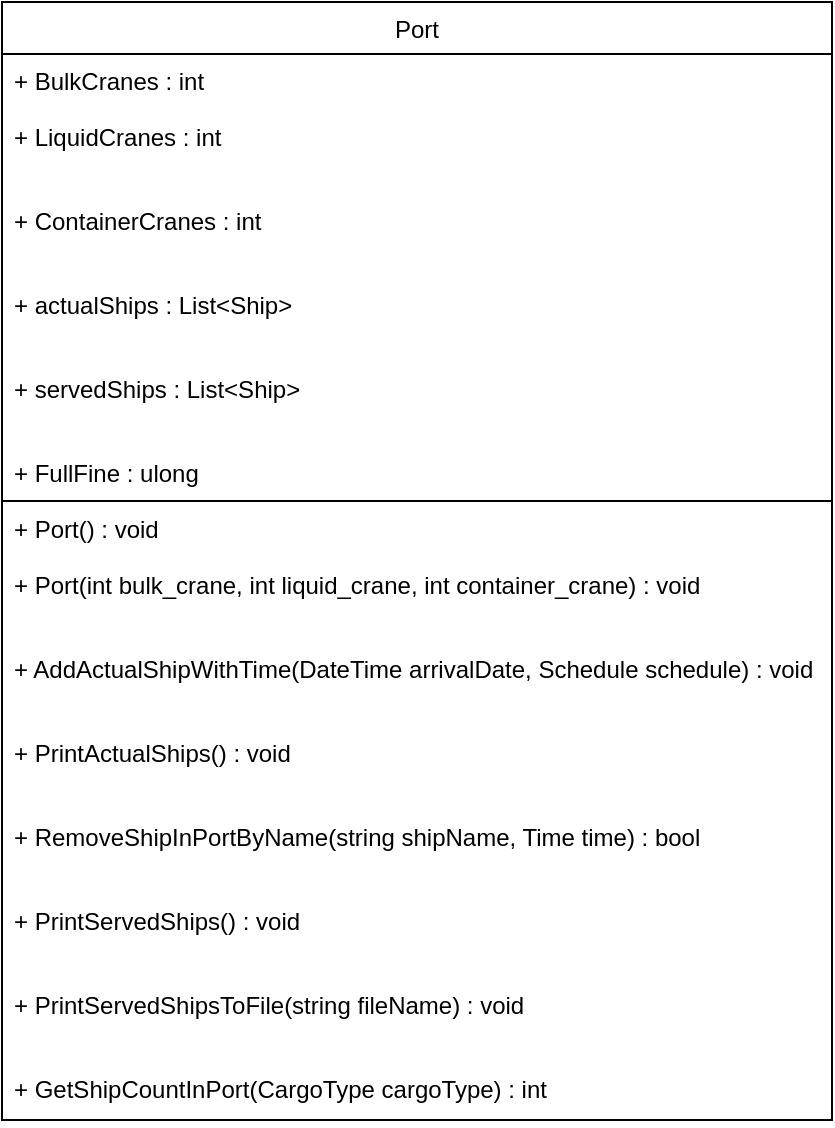 <mxfile version="25.0.2">
  <diagram id="C5RBs43oDa-KdzZeNtuy" name="Page-1">
    <mxGraphModel dx="1690" dy="661" grid="0" gridSize="10" guides="0" tooltips="1" connect="1" arrows="1" fold="1" page="1" pageScale="1" pageWidth="1169" pageHeight="827" math="0" shadow="0">
      <root>
        <mxCell id="WIyWlLk6GJQsqaUBKTNV-0" />
        <mxCell id="WIyWlLk6GJQsqaUBKTNV-1" parent="WIyWlLk6GJQsqaUBKTNV-0" />
        <mxCell id="zkfFHV4jXpPFQw0GAbJ--0" value="Port" style="swimlane;fontStyle=0;align=center;verticalAlign=top;childLayout=stackLayout;horizontal=1;startSize=26;horizontalStack=0;resizeParent=1;resizeLast=0;collapsible=1;marginBottom=0;rounded=0;shadow=0;strokeWidth=1;" parent="WIyWlLk6GJQsqaUBKTNV-1" vertex="1">
          <mxGeometry x="-632" y="32" width="415" height="559" as="geometry">
            <mxRectangle x="-656" y="42" width="160" height="26" as="alternateBounds" />
          </mxGeometry>
        </mxCell>
        <mxCell id="UHBOaMCUEMPZxtqwwTfS-5" value="+ BulkCranes : int&#xa;  &#xa;+ LiquidCranes : int &#xa;&#xa;&#xa; + ContainerCranes : int &#xa;&#xa;&#xa; + actualShips : List&lt;Ship&gt; &#xa;&#xa;&#xa; + servedShips : List&lt;Ship&gt; &#xa;&#xa;&#xa; + FullFine : ulong" style="text;align=left;verticalAlign=top;spacingLeft=4;spacingRight=4;overflow=hidden;rotatable=0;points=[[0,0.5],[1,0.5]];portConstraint=eastwest;" parent="zkfFHV4jXpPFQw0GAbJ--0" vertex="1">
          <mxGeometry y="26" width="415" height="223" as="geometry" />
        </mxCell>
        <mxCell id="zkfFHV4jXpPFQw0GAbJ--4" value="" style="line;html=1;strokeWidth=1;align=left;verticalAlign=middle;spacingTop=-1;spacingLeft=3;spacingRight=3;rotatable=0;labelPosition=right;points=[];portConstraint=eastwest;" parent="zkfFHV4jXpPFQw0GAbJ--0" vertex="1">
          <mxGeometry y="249" width="415" height="1" as="geometry" />
        </mxCell>
        <mxCell id="EtCBlFoSebAKeMdjFQq1-0" value="+ Port() : void&#xa;  &#xa;+ Port(int bulk_crane, int liquid_crane, int container_crane) : void &#xa;&#xa;&#xa; + AddActualShipWithTime(DateTime arrivalDate, Schedule schedule) : void &#xa;&#xa;&#xa; + PrintActualShips() : void &#xa;&#xa;&#xa; + RemoveShipInPortByName(string shipName, Time time) : bool &#xa;&#xa;&#xa; + PrintServedShips() : void &#xa;&#xa;&#xa; + PrintServedShipsToFile(string fileName) : void &#xa;&#xa;&#xa; + GetShipCountInPort(CargoType cargoType) : int" style="text;align=left;verticalAlign=top;spacingLeft=4;spacingRight=4;overflow=hidden;rotatable=0;points=[[0,0.5],[1,0.5]];portConstraint=eastwest;" vertex="1" parent="zkfFHV4jXpPFQw0GAbJ--0">
          <mxGeometry y="250" width="415" height="309" as="geometry" />
        </mxCell>
      </root>
    </mxGraphModel>
  </diagram>
</mxfile>
